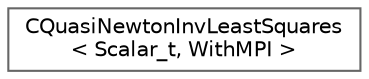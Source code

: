 digraph "Graphical Class Hierarchy"
{
 // LATEX_PDF_SIZE
  bgcolor="transparent";
  edge [fontname=Helvetica,fontsize=10,labelfontname=Helvetica,labelfontsize=10];
  node [fontname=Helvetica,fontsize=10,shape=box,height=0.2,width=0.4];
  rankdir="LR";
  Node0 [id="Node000000",label="CQuasiNewtonInvLeastSquares\l\< Scalar_t, WithMPI \>",height=0.2,width=0.4,color="grey40", fillcolor="white", style="filled",URL="$classCQuasiNewtonInvLeastSquares.html",tooltip="A quasi-Newton fixed-point (FP) accelerator based on IQN-ILS."];
}
